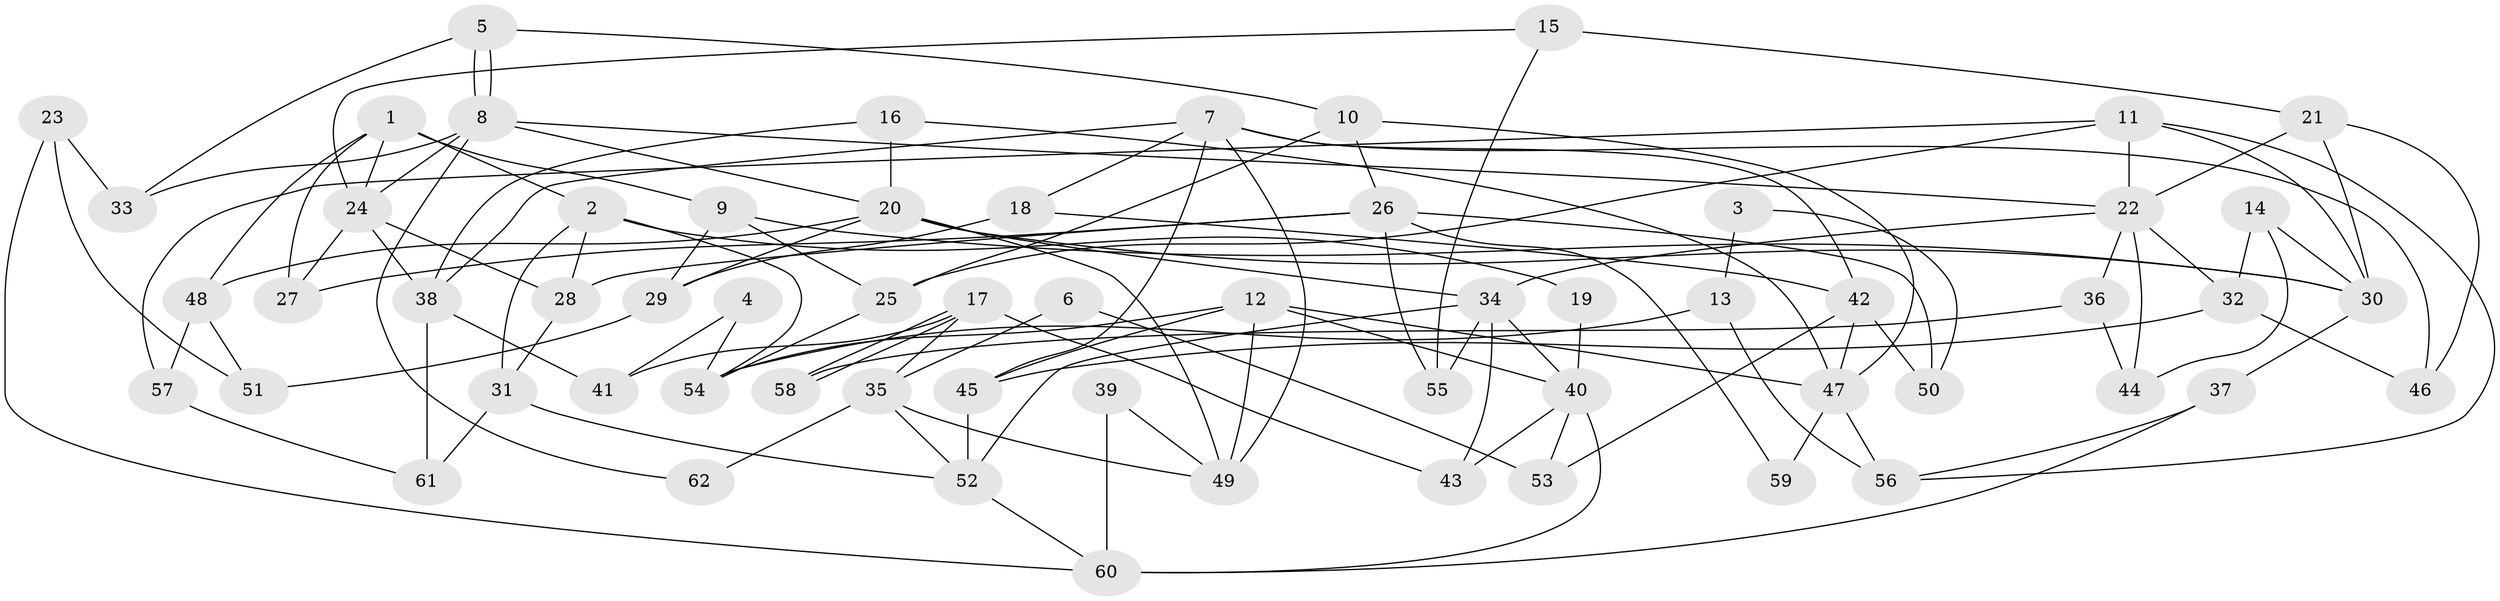 // Generated by graph-tools (version 1.1) at 2025/02/03/09/25 03:02:12]
// undirected, 62 vertices, 124 edges
graph export_dot {
graph [start="1"]
  node [color=gray90,style=filled];
  1;
  2;
  3;
  4;
  5;
  6;
  7;
  8;
  9;
  10;
  11;
  12;
  13;
  14;
  15;
  16;
  17;
  18;
  19;
  20;
  21;
  22;
  23;
  24;
  25;
  26;
  27;
  28;
  29;
  30;
  31;
  32;
  33;
  34;
  35;
  36;
  37;
  38;
  39;
  40;
  41;
  42;
  43;
  44;
  45;
  46;
  47;
  48;
  49;
  50;
  51;
  52;
  53;
  54;
  55;
  56;
  57;
  58;
  59;
  60;
  61;
  62;
  1 -- 2;
  1 -- 27;
  1 -- 9;
  1 -- 24;
  1 -- 48;
  2 -- 28;
  2 -- 54;
  2 -- 19;
  2 -- 31;
  3 -- 13;
  3 -- 50;
  4 -- 54;
  4 -- 41;
  5 -- 33;
  5 -- 8;
  5 -- 8;
  5 -- 10;
  6 -- 35;
  6 -- 53;
  7 -- 45;
  7 -- 42;
  7 -- 18;
  7 -- 38;
  7 -- 46;
  7 -- 49;
  8 -- 24;
  8 -- 20;
  8 -- 22;
  8 -- 33;
  8 -- 62;
  9 -- 25;
  9 -- 29;
  9 -- 30;
  10 -- 47;
  10 -- 25;
  10 -- 26;
  11 -- 30;
  11 -- 22;
  11 -- 25;
  11 -- 56;
  11 -- 57;
  12 -- 40;
  12 -- 49;
  12 -- 45;
  12 -- 47;
  12 -- 54;
  13 -- 56;
  13 -- 54;
  14 -- 30;
  14 -- 32;
  14 -- 44;
  15 -- 55;
  15 -- 21;
  15 -- 24;
  16 -- 20;
  16 -- 38;
  16 -- 47;
  17 -- 35;
  17 -- 58;
  17 -- 58;
  17 -- 41;
  17 -- 43;
  18 -- 29;
  18 -- 42;
  19 -- 40;
  20 -- 30;
  20 -- 29;
  20 -- 34;
  20 -- 48;
  20 -- 49;
  21 -- 22;
  21 -- 46;
  21 -- 30;
  22 -- 34;
  22 -- 32;
  22 -- 36;
  22 -- 44;
  23 -- 60;
  23 -- 51;
  23 -- 33;
  24 -- 27;
  24 -- 28;
  24 -- 38;
  25 -- 54;
  26 -- 28;
  26 -- 27;
  26 -- 50;
  26 -- 55;
  26 -- 59;
  28 -- 31;
  29 -- 51;
  30 -- 37;
  31 -- 61;
  31 -- 52;
  32 -- 45;
  32 -- 46;
  34 -- 43;
  34 -- 40;
  34 -- 52;
  34 -- 55;
  35 -- 52;
  35 -- 49;
  35 -- 62;
  36 -- 44;
  36 -- 58;
  37 -- 56;
  37 -- 60;
  38 -- 41;
  38 -- 61;
  39 -- 60;
  39 -- 49;
  40 -- 60;
  40 -- 43;
  40 -- 53;
  42 -- 47;
  42 -- 50;
  42 -- 53;
  45 -- 52;
  47 -- 56;
  47 -- 59;
  48 -- 51;
  48 -- 57;
  52 -- 60;
  57 -- 61;
}
